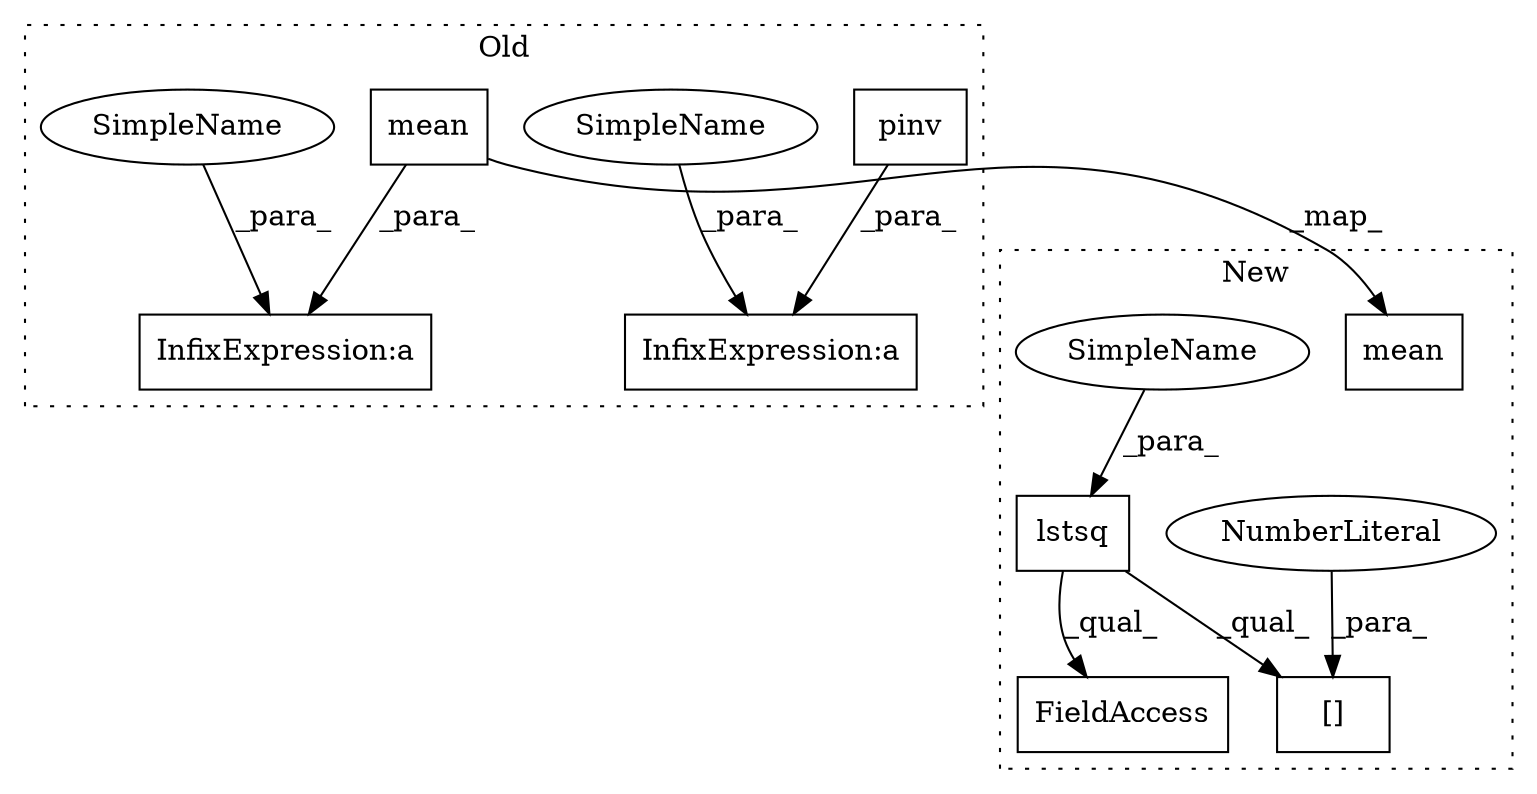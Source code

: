 digraph G {
subgraph cluster0 {
1 [label="pinv" a="32" s="10242,10248" l="5,1" shape="box"];
3 [label="InfixExpression:a" a="27" s="10249" l="3" shape="box"];
7 [label="mean" a="32" s="10453" l="6" shape="box"];
9 [label="InfixExpression:a" a="27" s="10448" l="3" shape="box"];
10 [label="SimpleName" a="42" s="10252" l="1" shape="ellipse"];
11 [label="SimpleName" a="42" s="10447" l="1" shape="ellipse"];
label = "Old";
style="dotted";
}
subgraph cluster1 {
2 [label="lstsq" a="32" s="12376,12385" l="6,1" shape="box"];
4 [label="[]" a="2" s="12376,12388" l="11,1" shape="box"];
5 [label="NumberLiteral" a="34" s="12387" l="1" shape="ellipse"];
6 [label="FieldAccess" a="22" s="12972" l="6" shape="box"];
8 [label="mean" a="32" s="12583" l="6" shape="box"];
12 [label="SimpleName" a="42" s="12384" l="1" shape="ellipse"];
label = "New";
style="dotted";
}
1 -> 3 [label="_para_"];
2 -> 6 [label="_qual_"];
2 -> 4 [label="_qual_"];
5 -> 4 [label="_para_"];
7 -> 9 [label="_para_"];
7 -> 8 [label="_map_"];
10 -> 3 [label="_para_"];
11 -> 9 [label="_para_"];
12 -> 2 [label="_para_"];
}